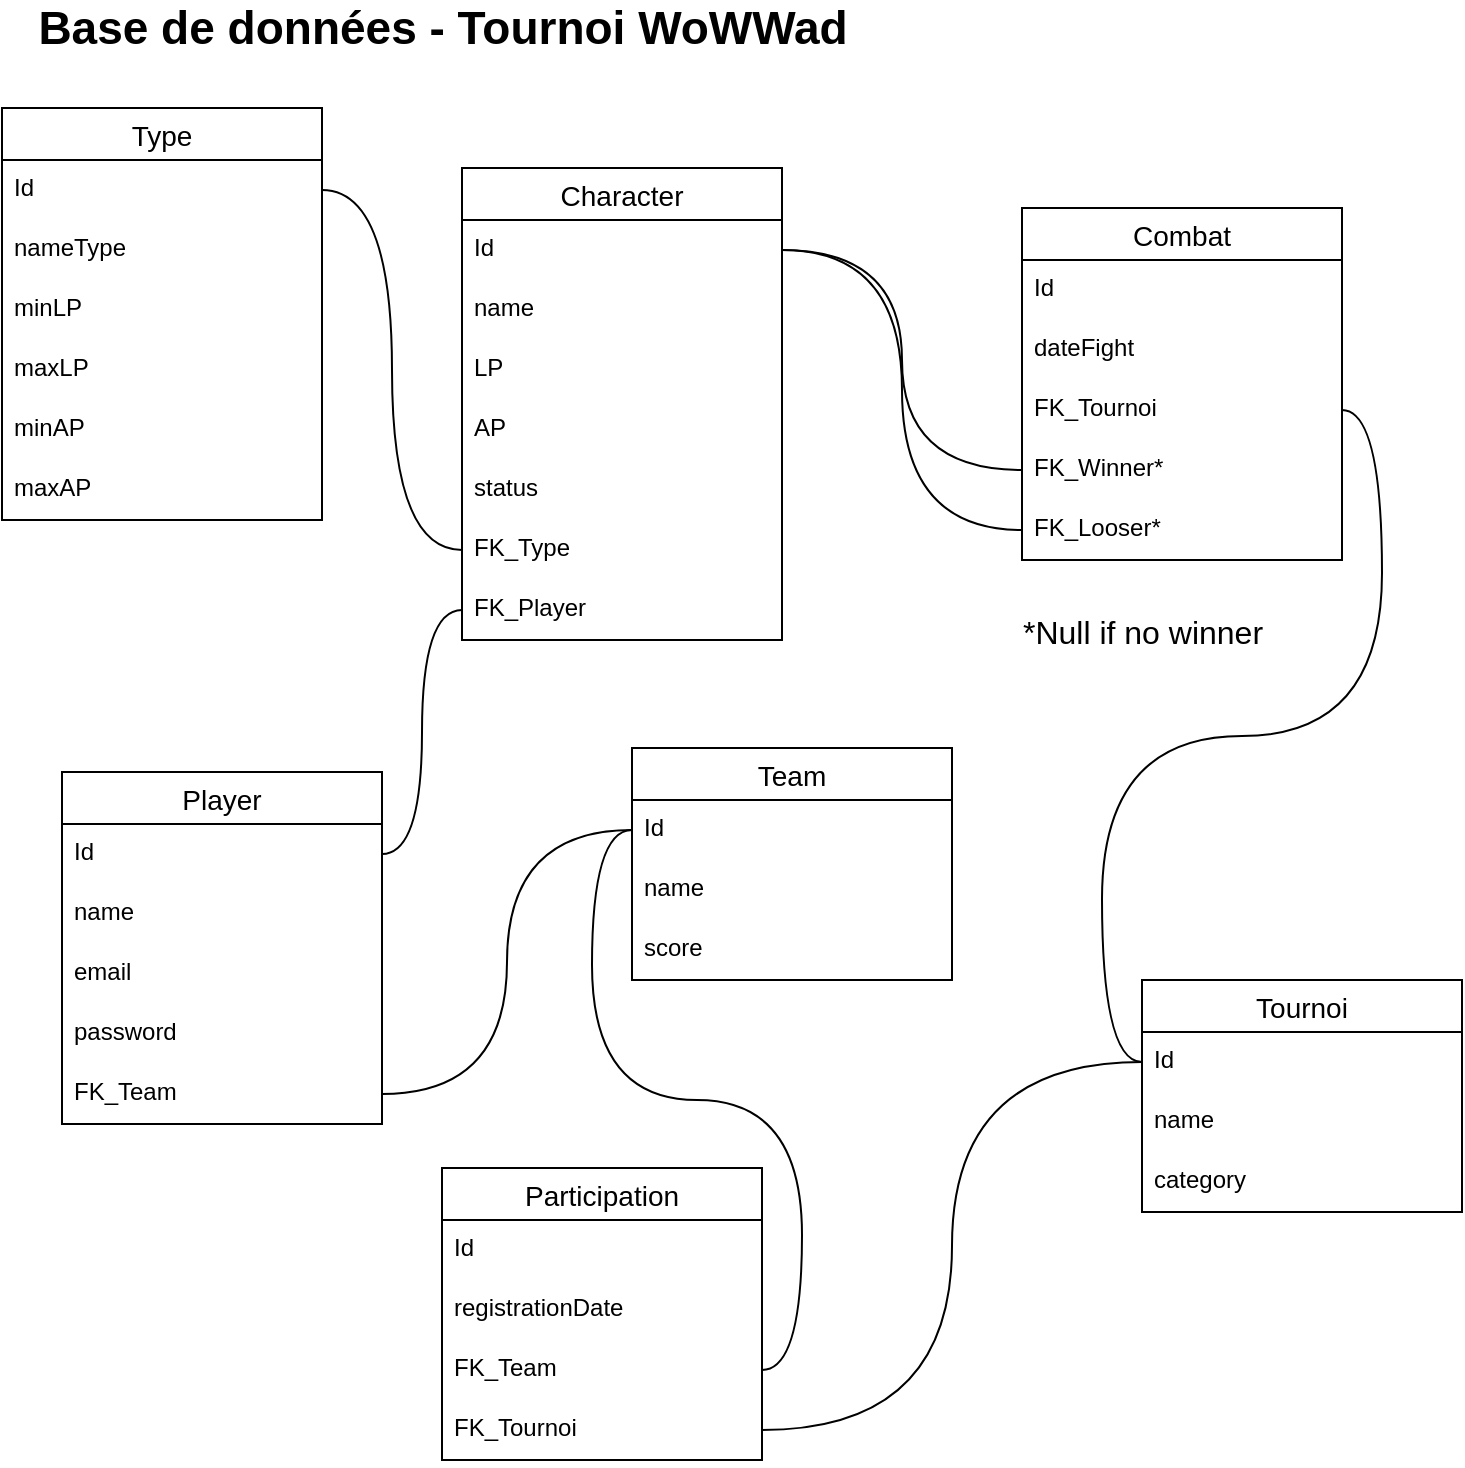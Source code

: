 <mxfile version="15.9.1" type="device"><diagram id="lgbe-a9uoXlFwcydos2m" name="Page-1"><mxGraphModel dx="1022" dy="449" grid="1" gridSize="10" guides="1" tooltips="1" connect="1" arrows="1" fold="1" page="1" pageScale="1" pageWidth="850" pageHeight="1100" math="0" shadow="0"><root><mxCell id="0"/><mxCell id="1" parent="0"/><mxCell id="sU4vXzzgLccvO8m8JbRc-1" value="Type" style="swimlane;fontStyle=0;childLayout=stackLayout;horizontal=1;startSize=26;horizontalStack=0;resizeParent=1;resizeParentMax=0;resizeLast=0;collapsible=1;marginBottom=0;align=center;fontSize=14;" vertex="1" parent="1"><mxGeometry x="30" y="120" width="160" height="206" as="geometry"/></mxCell><mxCell id="sU4vXzzgLccvO8m8JbRc-2" value="Id" style="text;strokeColor=none;fillColor=none;spacingLeft=4;spacingRight=4;overflow=hidden;rotatable=0;points=[[0,0.5],[1,0.5]];portConstraint=eastwest;fontSize=12;" vertex="1" parent="sU4vXzzgLccvO8m8JbRc-1"><mxGeometry y="26" width="160" height="30" as="geometry"/></mxCell><mxCell id="sU4vXzzgLccvO8m8JbRc-3" value="nameType" style="text;strokeColor=none;fillColor=none;spacingLeft=4;spacingRight=4;overflow=hidden;rotatable=0;points=[[0,0.5],[1,0.5]];portConstraint=eastwest;fontSize=12;" vertex="1" parent="sU4vXzzgLccvO8m8JbRc-1"><mxGeometry y="56" width="160" height="30" as="geometry"/></mxCell><mxCell id="sU4vXzzgLccvO8m8JbRc-36" value="minLP" style="text;strokeColor=none;fillColor=none;spacingLeft=4;spacingRight=4;overflow=hidden;rotatable=0;points=[[0,0.5],[1,0.5]];portConstraint=eastwest;fontSize=12;" vertex="1" parent="sU4vXzzgLccvO8m8JbRc-1"><mxGeometry y="86" width="160" height="30" as="geometry"/></mxCell><mxCell id="sU4vXzzgLccvO8m8JbRc-37" value="maxLP" style="text;strokeColor=none;fillColor=none;spacingLeft=4;spacingRight=4;overflow=hidden;rotatable=0;points=[[0,0.5],[1,0.5]];portConstraint=eastwest;fontSize=12;" vertex="1" parent="sU4vXzzgLccvO8m8JbRc-1"><mxGeometry y="116" width="160" height="30" as="geometry"/></mxCell><mxCell id="sU4vXzzgLccvO8m8JbRc-4" value="minAP" style="text;strokeColor=none;fillColor=none;spacingLeft=4;spacingRight=4;overflow=hidden;rotatable=0;points=[[0,0.5],[1,0.5]];portConstraint=eastwest;fontSize=12;" vertex="1" parent="sU4vXzzgLccvO8m8JbRc-1"><mxGeometry y="146" width="160" height="30" as="geometry"/></mxCell><mxCell id="sU4vXzzgLccvO8m8JbRc-38" value="maxAP" style="text;strokeColor=none;fillColor=none;spacingLeft=4;spacingRight=4;overflow=hidden;rotatable=0;points=[[0,0.5],[1,0.5]];portConstraint=eastwest;fontSize=12;" vertex="1" parent="sU4vXzzgLccvO8m8JbRc-1"><mxGeometry y="176" width="160" height="30" as="geometry"/></mxCell><mxCell id="sU4vXzzgLccvO8m8JbRc-5" value="&lt;b&gt;&lt;font style=&quot;font-size: 23px&quot;&gt;Base de données - Tournoi WoWWad&lt;/font&gt;&lt;/b&gt;" style="text;html=1;align=center;verticalAlign=middle;resizable=0;points=[];autosize=1;strokeColor=none;fillColor=none;" vertex="1" parent="1"><mxGeometry x="40" y="70" width="420" height="20" as="geometry"/></mxCell><mxCell id="sU4vXzzgLccvO8m8JbRc-6" value="Character" style="swimlane;fontStyle=0;childLayout=stackLayout;horizontal=1;startSize=26;horizontalStack=0;resizeParent=1;resizeParentMax=0;resizeLast=0;collapsible=1;marginBottom=0;align=center;fontSize=14;" vertex="1" parent="1"><mxGeometry x="260" y="150" width="160" height="236" as="geometry"/></mxCell><mxCell id="sU4vXzzgLccvO8m8JbRc-7" value="Id" style="text;strokeColor=none;fillColor=none;spacingLeft=4;spacingRight=4;overflow=hidden;rotatable=0;points=[[0,0.5],[1,0.5]];portConstraint=eastwest;fontSize=12;" vertex="1" parent="sU4vXzzgLccvO8m8JbRc-6"><mxGeometry y="26" width="160" height="30" as="geometry"/></mxCell><mxCell id="sU4vXzzgLccvO8m8JbRc-40" value="name" style="text;strokeColor=none;fillColor=none;spacingLeft=4;spacingRight=4;overflow=hidden;rotatable=0;points=[[0,0.5],[1,0.5]];portConstraint=eastwest;fontSize=12;" vertex="1" parent="sU4vXzzgLccvO8m8JbRc-6"><mxGeometry y="56" width="160" height="30" as="geometry"/></mxCell><mxCell id="sU4vXzzgLccvO8m8JbRc-41" value="LP" style="text;strokeColor=none;fillColor=none;spacingLeft=4;spacingRight=4;overflow=hidden;rotatable=0;points=[[0,0.5],[1,0.5]];portConstraint=eastwest;fontSize=12;" vertex="1" parent="sU4vXzzgLccvO8m8JbRc-6"><mxGeometry y="86" width="160" height="30" as="geometry"/></mxCell><mxCell id="sU4vXzzgLccvO8m8JbRc-42" value="AP" style="text;strokeColor=none;fillColor=none;spacingLeft=4;spacingRight=4;overflow=hidden;rotatable=0;points=[[0,0.5],[1,0.5]];portConstraint=eastwest;fontSize=12;" vertex="1" parent="sU4vXzzgLccvO8m8JbRc-6"><mxGeometry y="116" width="160" height="30" as="geometry"/></mxCell><mxCell id="sU4vXzzgLccvO8m8JbRc-43" value="status" style="text;strokeColor=none;fillColor=none;spacingLeft=4;spacingRight=4;overflow=hidden;rotatable=0;points=[[0,0.5],[1,0.5]];portConstraint=eastwest;fontSize=12;" vertex="1" parent="sU4vXzzgLccvO8m8JbRc-6"><mxGeometry y="146" width="160" height="30" as="geometry"/></mxCell><mxCell id="sU4vXzzgLccvO8m8JbRc-8" value="FK_Type" style="text;strokeColor=none;fillColor=none;spacingLeft=4;spacingRight=4;overflow=hidden;rotatable=0;points=[[0,0.5],[1,0.5]];portConstraint=eastwest;fontSize=12;" vertex="1" parent="sU4vXzzgLccvO8m8JbRc-6"><mxGeometry y="176" width="160" height="30" as="geometry"/></mxCell><mxCell id="sU4vXzzgLccvO8m8JbRc-9" value="FK_Player" style="text;strokeColor=none;fillColor=none;spacingLeft=4;spacingRight=4;overflow=hidden;rotatable=0;points=[[0,0.5],[1,0.5]];portConstraint=eastwest;fontSize=12;" vertex="1" parent="sU4vXzzgLccvO8m8JbRc-6"><mxGeometry y="206" width="160" height="30" as="geometry"/></mxCell><mxCell id="sU4vXzzgLccvO8m8JbRc-14" value="Combat" style="swimlane;fontStyle=0;childLayout=stackLayout;horizontal=1;startSize=26;horizontalStack=0;resizeParent=1;resizeParentMax=0;resizeLast=0;collapsible=1;marginBottom=0;align=center;fontSize=14;" vertex="1" parent="1"><mxGeometry x="540" y="170" width="160" height="176" as="geometry"/></mxCell><mxCell id="sU4vXzzgLccvO8m8JbRc-15" value="Id" style="text;strokeColor=none;fillColor=none;spacingLeft=4;spacingRight=4;overflow=hidden;rotatable=0;points=[[0,0.5],[1,0.5]];portConstraint=eastwest;fontSize=12;" vertex="1" parent="sU4vXzzgLccvO8m8JbRc-14"><mxGeometry y="26" width="160" height="30" as="geometry"/></mxCell><mxCell id="sU4vXzzgLccvO8m8JbRc-52" value="dateFight" style="text;strokeColor=none;fillColor=none;spacingLeft=4;spacingRight=4;overflow=hidden;rotatable=0;points=[[0,0.5],[1,0.5]];portConstraint=eastwest;fontSize=12;" vertex="1" parent="sU4vXzzgLccvO8m8JbRc-14"><mxGeometry y="56" width="160" height="30" as="geometry"/></mxCell><mxCell id="sU4vXzzgLccvO8m8JbRc-55" value="FK_Tournoi" style="text;strokeColor=none;fillColor=none;spacingLeft=4;spacingRight=4;overflow=hidden;rotatable=0;points=[[0,0.5],[1,0.5]];portConstraint=eastwest;fontSize=12;" vertex="1" parent="sU4vXzzgLccvO8m8JbRc-14"><mxGeometry y="86" width="160" height="30" as="geometry"/></mxCell><mxCell id="sU4vXzzgLccvO8m8JbRc-54" value="FK_Winner*" style="text;strokeColor=none;fillColor=none;spacingLeft=4;spacingRight=4;overflow=hidden;rotatable=0;points=[[0,0.5],[1,0.5]];portConstraint=eastwest;fontSize=12;" vertex="1" parent="sU4vXzzgLccvO8m8JbRc-14"><mxGeometry y="116" width="160" height="30" as="geometry"/></mxCell><mxCell id="sU4vXzzgLccvO8m8JbRc-16" value="FK_Looser*" style="text;strokeColor=none;fillColor=none;spacingLeft=4;spacingRight=4;overflow=hidden;rotatable=0;points=[[0,0.5],[1,0.5]];portConstraint=eastwest;fontSize=12;" vertex="1" parent="sU4vXzzgLccvO8m8JbRc-14"><mxGeometry y="146" width="160" height="30" as="geometry"/></mxCell><mxCell id="sU4vXzzgLccvO8m8JbRc-18" value="Tournoi" style="swimlane;fontStyle=0;childLayout=stackLayout;horizontal=1;startSize=26;horizontalStack=0;resizeParent=1;resizeParentMax=0;resizeLast=0;collapsible=1;marginBottom=0;align=center;fontSize=14;" vertex="1" parent="1"><mxGeometry x="600" y="556" width="160" height="116" as="geometry"/></mxCell><mxCell id="sU4vXzzgLccvO8m8JbRc-19" value="Id" style="text;strokeColor=none;fillColor=none;spacingLeft=4;spacingRight=4;overflow=hidden;rotatable=0;points=[[0,0.5],[1,0.5]];portConstraint=eastwest;fontSize=12;" vertex="1" parent="sU4vXzzgLccvO8m8JbRc-18"><mxGeometry y="26" width="160" height="30" as="geometry"/></mxCell><mxCell id="sU4vXzzgLccvO8m8JbRc-20" value="name" style="text;strokeColor=none;fillColor=none;spacingLeft=4;spacingRight=4;overflow=hidden;rotatable=0;points=[[0,0.5],[1,0.5]];portConstraint=eastwest;fontSize=12;" vertex="1" parent="sU4vXzzgLccvO8m8JbRc-18"><mxGeometry y="56" width="160" height="30" as="geometry"/></mxCell><mxCell id="sU4vXzzgLccvO8m8JbRc-21" value="category" style="text;strokeColor=none;fillColor=none;spacingLeft=4;spacingRight=4;overflow=hidden;rotatable=0;points=[[0,0.5],[1,0.5]];portConstraint=eastwest;fontSize=12;" vertex="1" parent="sU4vXzzgLccvO8m8JbRc-18"><mxGeometry y="86" width="160" height="30" as="geometry"/></mxCell><mxCell id="sU4vXzzgLccvO8m8JbRc-22" value="Player" style="swimlane;fontStyle=0;childLayout=stackLayout;horizontal=1;startSize=26;horizontalStack=0;resizeParent=1;resizeParentMax=0;resizeLast=0;collapsible=1;marginBottom=0;align=center;fontSize=14;" vertex="1" parent="1"><mxGeometry x="60" y="452" width="160" height="176" as="geometry"/></mxCell><mxCell id="sU4vXzzgLccvO8m8JbRc-23" value="Id" style="text;strokeColor=none;fillColor=none;spacingLeft=4;spacingRight=4;overflow=hidden;rotatable=0;points=[[0,0.5],[1,0.5]];portConstraint=eastwest;fontSize=12;" vertex="1" parent="sU4vXzzgLccvO8m8JbRc-22"><mxGeometry y="26" width="160" height="30" as="geometry"/></mxCell><mxCell id="sU4vXzzgLccvO8m8JbRc-24" value="name" style="text;strokeColor=none;fillColor=none;spacingLeft=4;spacingRight=4;overflow=hidden;rotatable=0;points=[[0,0.5],[1,0.5]];portConstraint=eastwest;fontSize=12;" vertex="1" parent="sU4vXzzgLccvO8m8JbRc-22"><mxGeometry y="56" width="160" height="30" as="geometry"/></mxCell><mxCell id="sU4vXzzgLccvO8m8JbRc-44" value="email" style="text;strokeColor=none;fillColor=none;spacingLeft=4;spacingRight=4;overflow=hidden;rotatable=0;points=[[0,0.5],[1,0.5]];portConstraint=eastwest;fontSize=12;" vertex="1" parent="sU4vXzzgLccvO8m8JbRc-22"><mxGeometry y="86" width="160" height="30" as="geometry"/></mxCell><mxCell id="sU4vXzzgLccvO8m8JbRc-47" value="password" style="text;strokeColor=none;fillColor=none;spacingLeft=4;spacingRight=4;overflow=hidden;rotatable=0;points=[[0,0.5],[1,0.5]];portConstraint=eastwest;fontSize=12;" vertex="1" parent="sU4vXzzgLccvO8m8JbRc-22"><mxGeometry y="116" width="160" height="30" as="geometry"/></mxCell><mxCell id="sU4vXzzgLccvO8m8JbRc-25" value="FK_Team" style="text;strokeColor=none;fillColor=none;spacingLeft=4;spacingRight=4;overflow=hidden;rotatable=0;points=[[0,0.5],[1,0.5]];portConstraint=eastwest;fontSize=12;" vertex="1" parent="sU4vXzzgLccvO8m8JbRc-22"><mxGeometry y="146" width="160" height="30" as="geometry"/></mxCell><mxCell id="sU4vXzzgLccvO8m8JbRc-26" value="Team" style="swimlane;fontStyle=0;childLayout=stackLayout;horizontal=1;startSize=26;horizontalStack=0;resizeParent=1;resizeParentMax=0;resizeLast=0;collapsible=1;marginBottom=0;align=center;fontSize=14;" vertex="1" parent="1"><mxGeometry x="345" y="440" width="160" height="116" as="geometry"/></mxCell><mxCell id="sU4vXzzgLccvO8m8JbRc-27" value="Id" style="text;strokeColor=none;fillColor=none;spacingLeft=4;spacingRight=4;overflow=hidden;rotatable=0;points=[[0,0.5],[1,0.5]];portConstraint=eastwest;fontSize=12;" vertex="1" parent="sU4vXzzgLccvO8m8JbRc-26"><mxGeometry y="26" width="160" height="30" as="geometry"/></mxCell><mxCell id="sU4vXzzgLccvO8m8JbRc-28" value="name" style="text;strokeColor=none;fillColor=none;spacingLeft=4;spacingRight=4;overflow=hidden;rotatable=0;points=[[0,0.5],[1,0.5]];portConstraint=eastwest;fontSize=12;" vertex="1" parent="sU4vXzzgLccvO8m8JbRc-26"><mxGeometry y="56" width="160" height="30" as="geometry"/></mxCell><mxCell id="sU4vXzzgLccvO8m8JbRc-29" value="score" style="text;strokeColor=none;fillColor=none;spacingLeft=4;spacingRight=4;overflow=hidden;rotatable=0;points=[[0,0.5],[1,0.5]];portConstraint=eastwest;fontSize=12;" vertex="1" parent="sU4vXzzgLccvO8m8JbRc-26"><mxGeometry y="86" width="160" height="30" as="geometry"/></mxCell><mxCell id="sU4vXzzgLccvO8m8JbRc-30" value="Participation" style="swimlane;fontStyle=0;childLayout=stackLayout;horizontal=1;startSize=26;horizontalStack=0;resizeParent=1;resizeParentMax=0;resizeLast=0;collapsible=1;marginBottom=0;align=center;fontSize=14;" vertex="1" parent="1"><mxGeometry x="250" y="650" width="160" height="146" as="geometry"/></mxCell><mxCell id="sU4vXzzgLccvO8m8JbRc-31" value="Id" style="text;strokeColor=none;fillColor=none;spacingLeft=4;spacingRight=4;overflow=hidden;rotatable=0;points=[[0,0.5],[1,0.5]];portConstraint=eastwest;fontSize=12;" vertex="1" parent="sU4vXzzgLccvO8m8JbRc-30"><mxGeometry y="26" width="160" height="30" as="geometry"/></mxCell><mxCell id="sU4vXzzgLccvO8m8JbRc-32" value="registrationDate" style="text;strokeColor=none;fillColor=none;spacingLeft=4;spacingRight=4;overflow=hidden;rotatable=0;points=[[0,0.5],[1,0.5]];portConstraint=eastwest;fontSize=12;" vertex="1" parent="sU4vXzzgLccvO8m8JbRc-30"><mxGeometry y="56" width="160" height="30" as="geometry"/></mxCell><mxCell id="sU4vXzzgLccvO8m8JbRc-33" value="FK_Team" style="text;strokeColor=none;fillColor=none;spacingLeft=4;spacingRight=4;overflow=hidden;rotatable=0;points=[[0,0.5],[1,0.5]];portConstraint=eastwest;fontSize=12;" vertex="1" parent="sU4vXzzgLccvO8m8JbRc-30"><mxGeometry y="86" width="160" height="30" as="geometry"/></mxCell><mxCell id="sU4vXzzgLccvO8m8JbRc-50" value="FK_Tournoi" style="text;strokeColor=none;fillColor=none;spacingLeft=4;spacingRight=4;overflow=hidden;rotatable=0;points=[[0,0.5],[1,0.5]];portConstraint=eastwest;fontSize=12;" vertex="1" parent="sU4vXzzgLccvO8m8JbRc-30"><mxGeometry y="116" width="160" height="30" as="geometry"/></mxCell><mxCell id="sU4vXzzgLccvO8m8JbRc-45" style="edgeStyle=orthogonalEdgeStyle;rounded=0;orthogonalLoop=1;jettySize=auto;html=1;fontSize=23;curved=1;endArrow=none;endFill=0;" edge="1" parent="1" source="sU4vXzzgLccvO8m8JbRc-23" target="sU4vXzzgLccvO8m8JbRc-9"><mxGeometry relative="1" as="geometry"/></mxCell><mxCell id="sU4vXzzgLccvO8m8JbRc-46" style="edgeStyle=orthogonalEdgeStyle;curved=1;rounded=0;orthogonalLoop=1;jettySize=auto;html=1;fontSize=23;endArrow=none;endFill=0;" edge="1" parent="1" source="sU4vXzzgLccvO8m8JbRc-2" target="sU4vXzzgLccvO8m8JbRc-8"><mxGeometry relative="1" as="geometry"/></mxCell><mxCell id="sU4vXzzgLccvO8m8JbRc-48" style="edgeStyle=orthogonalEdgeStyle;curved=1;rounded=0;orthogonalLoop=1;jettySize=auto;html=1;fontSize=23;endArrow=none;endFill=0;" edge="1" parent="1" source="sU4vXzzgLccvO8m8JbRc-27" target="sU4vXzzgLccvO8m8JbRc-25"><mxGeometry relative="1" as="geometry"/></mxCell><mxCell id="sU4vXzzgLccvO8m8JbRc-49" style="edgeStyle=orthogonalEdgeStyle;curved=1;rounded=0;orthogonalLoop=1;jettySize=auto;html=1;fontSize=23;endArrow=none;endFill=0;" edge="1" parent="1" source="sU4vXzzgLccvO8m8JbRc-27" target="sU4vXzzgLccvO8m8JbRc-33"><mxGeometry relative="1" as="geometry"/></mxCell><mxCell id="sU4vXzzgLccvO8m8JbRc-51" style="edgeStyle=orthogonalEdgeStyle;curved=1;rounded=0;orthogonalLoop=1;jettySize=auto;html=1;fontSize=23;endArrow=none;endFill=0;" edge="1" parent="1" source="sU4vXzzgLccvO8m8JbRc-50" target="sU4vXzzgLccvO8m8JbRc-19"><mxGeometry relative="1" as="geometry"/></mxCell><mxCell id="sU4vXzzgLccvO8m8JbRc-53" style="edgeStyle=orthogonalEdgeStyle;curved=1;rounded=0;orthogonalLoop=1;jettySize=auto;html=1;fontSize=23;endArrow=none;endFill=0;" edge="1" parent="1" source="sU4vXzzgLccvO8m8JbRc-19" target="sU4vXzzgLccvO8m8JbRc-55"><mxGeometry relative="1" as="geometry"/></mxCell><mxCell id="sU4vXzzgLccvO8m8JbRc-57" style="edgeStyle=orthogonalEdgeStyle;curved=1;rounded=0;orthogonalLoop=1;jettySize=auto;html=1;fontSize=23;endArrow=none;endFill=0;" edge="1" parent="1" source="sU4vXzzgLccvO8m8JbRc-7" target="sU4vXzzgLccvO8m8JbRc-54"><mxGeometry relative="1" as="geometry"><mxPoint x="500" y="401" as="targetPoint"/></mxGeometry></mxCell><mxCell id="sU4vXzzgLccvO8m8JbRc-58" style="edgeStyle=orthogonalEdgeStyle;curved=1;rounded=0;orthogonalLoop=1;jettySize=auto;html=1;fontSize=23;endArrow=none;endFill=0;" edge="1" parent="1" source="sU4vXzzgLccvO8m8JbRc-7" target="sU4vXzzgLccvO8m8JbRc-16"><mxGeometry relative="1" as="geometry"><mxPoint x="500" y="431" as="targetPoint"/></mxGeometry></mxCell><mxCell id="sU4vXzzgLccvO8m8JbRc-62" value="&lt;font style=&quot;font-size: 16px&quot;&gt;*Null if no winner&lt;/font&gt;" style="text;html=1;align=center;verticalAlign=middle;resizable=0;points=[];autosize=1;strokeColor=none;fillColor=none;fontSize=23;" vertex="1" parent="1"><mxGeometry x="530" y="360" width="140" height="40" as="geometry"/></mxCell></root></mxGraphModel></diagram></mxfile>